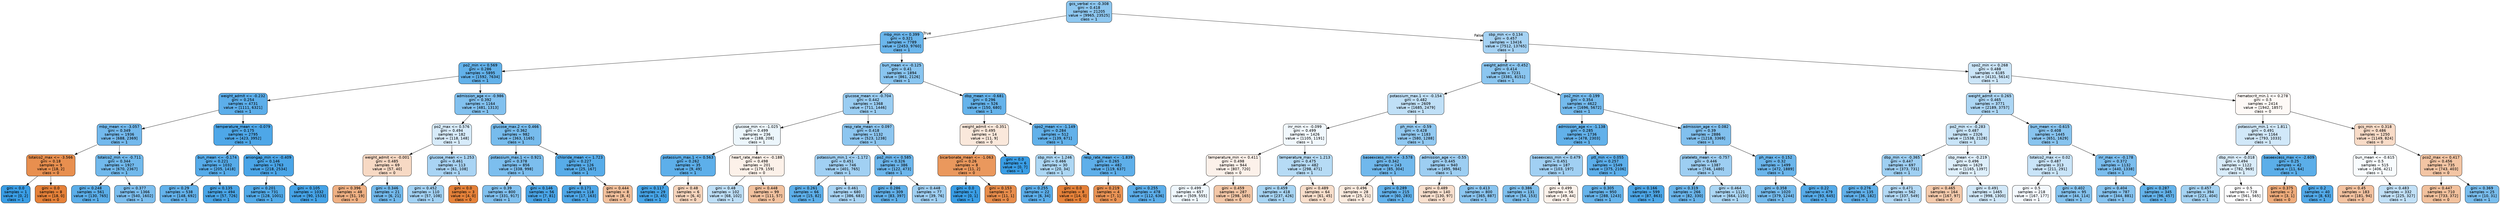 digraph Tree {
node [shape=box, style="filled, rounded", color="black", fontname="helvetica"] ;
edge [fontname="helvetica"] ;
0 [label="gcs_verbal <= -0.308\ngini = 0.418\nsamples = 21205\nvalue = [9965, 23525]\nclass = 1", fillcolor="#8dc7f0"] ;
1 [label="mbp_min <= 0.399\ngini = 0.321\nsamples = 7789\nvalue = [2453, 9760]\nclass = 1", fillcolor="#6bb6ec"] ;
0 -> 1 [labeldistance=2.5, labelangle=45, headlabel="True"] ;
2 [label="po2_min <= 0.569\ngini = 0.286\nsamples = 5895\nvalue = [1592, 7634]\nclass = 1", fillcolor="#62b1ea"] ;
1 -> 2 ;
3 [label="weight_admit <= -0.232\ngini = 0.254\nsamples = 4731\nvalue = [1111, 6321]\nclass = 1", fillcolor="#5caeea"] ;
2 -> 3 ;
4 [label="mbp_mean <= -3.057\ngini = 0.349\nsamples = 1936\nvalue = [688, 2369]\nclass = 1", fillcolor="#73b9ed"] ;
3 -> 4 ;
5 [label="totalco2_max <= -3.566\ngini = 0.18\nsamples = 9\nvalue = [18, 2]\nclass = 0", fillcolor="#e88f4f"] ;
4 -> 5 ;
6 [label="gini = 0.0\nsamples = 1\nvalue = [0, 2]\nclass = 1", fillcolor="#399de5"] ;
5 -> 6 ;
7 [label="gini = 0.0\nsamples = 8\nvalue = [18, 0]\nclass = 0", fillcolor="#e58139"] ;
5 -> 7 ;
8 [label="totalco2_min <= -0.711\ngini = 0.344\nsamples = 1927\nvalue = [670, 2367]\nclass = 1", fillcolor="#71b9ec"] ;
4 -> 8 ;
9 [label="gini = 0.248\nsamples = 561\nvalue = [130, 765]\nclass = 1", fillcolor="#5baee9"] ;
8 -> 9 ;
10 [label="gini = 0.377\nsamples = 1366\nvalue = [540, 1602]\nclass = 1", fillcolor="#7cbeee"] ;
8 -> 10 ;
11 [label="temperature_mean <= -0.079\ngini = 0.175\nsamples = 2795\nvalue = [423, 3952]\nclass = 1", fillcolor="#4ea7e8"] ;
3 -> 11 ;
12 [label="bun_mean <= -0.174\ngini = 0.221\nsamples = 1032\nvalue = [205, 1418]\nclass = 1", fillcolor="#56abe9"] ;
11 -> 12 ;
13 [label="gini = 0.29\nsamples = 538\nvalue = [148, 692]\nclass = 1", fillcolor="#63b2eb"] ;
12 -> 13 ;
14 [label="gini = 0.135\nsamples = 494\nvalue = [57, 726]\nclass = 1", fillcolor="#49a5e7"] ;
12 -> 14 ;
15 [label="aniongap_min <= -0.409\ngini = 0.146\nsamples = 1763\nvalue = [218, 2534]\nclass = 1", fillcolor="#4aa5e7"] ;
11 -> 15 ;
16 [label="gini = 0.201\nsamples = 731\nvalue = [128, 1001]\nclass = 1", fillcolor="#52aae8"] ;
15 -> 16 ;
17 [label="gini = 0.105\nsamples = 1032\nvalue = [90, 1533]\nclass = 1", fillcolor="#45a3e7"] ;
15 -> 17 ;
18 [label="admission_age <= -0.986\ngini = 0.392\nsamples = 1164\nvalue = [481, 1313]\nclass = 1", fillcolor="#82c1ef"] ;
2 -> 18 ;
19 [label="po2_max <= 0.576\ngini = 0.494\nsamples = 182\nvalue = [118, 148]\nclass = 1", fillcolor="#d7ebfa"] ;
18 -> 19 ;
20 [label="weight_admit <= -0.001\ngini = 0.485\nsamples = 69\nvalue = [57, 40]\nclass = 0", fillcolor="#f7d9c4"] ;
19 -> 20 ;
21 [label="gini = 0.396\nsamples = 48\nvalue = [51, 19]\nclass = 0", fillcolor="#efb083"] ;
20 -> 21 ;
22 [label="gini = 0.346\nsamples = 21\nvalue = [6, 21]\nclass = 1", fillcolor="#72b9ec"] ;
20 -> 22 ;
23 [label="glucose_mean <= 1.253\ngini = 0.461\nsamples = 113\nvalue = [61, 108]\nclass = 1", fillcolor="#a9d4f4"] ;
19 -> 23 ;
24 [label="gini = 0.452\nsamples = 110\nvalue = [57, 108]\nclass = 1", fillcolor="#a2d1f3"] ;
23 -> 24 ;
25 [label="gini = 0.0\nsamples = 3\nvalue = [4, 0]\nclass = 0", fillcolor="#e58139"] ;
23 -> 25 ;
26 [label="glucose_max.2 <= 0.466\ngini = 0.362\nsamples = 982\nvalue = [363, 1165]\nclass = 1", fillcolor="#77bced"] ;
18 -> 26 ;
27 [label="potassium_max.1 <= 0.921\ngini = 0.378\nsamples = 856\nvalue = [338, 998]\nclass = 1", fillcolor="#7cbeee"] ;
26 -> 27 ;
28 [label="gini = 0.39\nsamples = 800\nvalue = [331, 917]\nclass = 1", fillcolor="#80c0ee"] ;
27 -> 28 ;
29 [label="gini = 0.146\nsamples = 56\nvalue = [7, 81]\nclass = 1", fillcolor="#4aa5e7"] ;
27 -> 29 ;
30 [label="chloride_mean <= 1.723\ngini = 0.227\nsamples = 126\nvalue = [25, 167]\nclass = 1", fillcolor="#57ace9"] ;
26 -> 30 ;
31 [label="gini = 0.171\nsamples = 118\nvalue = [17, 163]\nclass = 1", fillcolor="#4ea7e8"] ;
30 -> 31 ;
32 [label="gini = 0.444\nsamples = 8\nvalue = [8, 4]\nclass = 0", fillcolor="#f2c09c"] ;
30 -> 32 ;
33 [label="bun_mean <= -0.125\ngini = 0.41\nsamples = 1894\nvalue = [861, 2126]\nclass = 1", fillcolor="#89c5f0"] ;
1 -> 33 ;
34 [label="glucose_mean <= -0.704\ngini = 0.442\nsamples = 1368\nvalue = [711, 1446]\nclass = 1", fillcolor="#9acdf2"] ;
33 -> 34 ;
35 [label="glucose_min <= -1.025\ngini = 0.499\nsamples = 236\nvalue = [188, 208]\nclass = 1", fillcolor="#ecf6fc"] ;
34 -> 35 ;
36 [label="potassium_max.1 <= 0.563\ngini = 0.262\nsamples = 35\nvalue = [9, 49]\nclass = 1", fillcolor="#5dafea"] ;
35 -> 36 ;
37 [label="gini = 0.117\nsamples = 29\nvalue = [3, 45]\nclass = 1", fillcolor="#46a4e7"] ;
36 -> 37 ;
38 [label="gini = 0.48\nsamples = 6\nvalue = [6, 4]\nclass = 0", fillcolor="#f6d5bd"] ;
36 -> 38 ;
39 [label="heart_rate_mean <= -0.188\ngini = 0.498\nsamples = 201\nvalue = [179, 159]\nclass = 0", fillcolor="#fcf1e9"] ;
35 -> 39 ;
40 [label="gini = 0.48\nsamples = 102\nvalue = [68, 102]\nclass = 1", fillcolor="#bddef6"] ;
39 -> 40 ;
41 [label="gini = 0.448\nsamples = 99\nvalue = [111, 57]\nclass = 0", fillcolor="#f2c29f"] ;
39 -> 41 ;
42 [label="resp_rate_mean <= 0.097\ngini = 0.418\nsamples = 1132\nvalue = [523, 1238]\nclass = 1", fillcolor="#8dc6f0"] ;
34 -> 42 ;
43 [label="potassium_min.1 <= -1.172\ngini = 0.451\nsamples = 746\nvalue = [401, 765]\nclass = 1", fillcolor="#a1d0f3"] ;
42 -> 43 ;
44 [label="gini = 0.261\nsamples = 66\nvalue = [15, 82]\nclass = 1", fillcolor="#5dafea"] ;
43 -> 44 ;
45 [label="gini = 0.461\nsamples = 680\nvalue = [386, 683]\nclass = 1", fillcolor="#a9d4f4"] ;
43 -> 45 ;
46 [label="po2_min <= 0.585\ngini = 0.326\nsamples = 386\nvalue = [122, 473]\nclass = 1", fillcolor="#6cb6ec"] ;
42 -> 46 ;
47 [label="gini = 0.286\nsamples = 309\nvalue = [83, 397]\nclass = 1", fillcolor="#62b1ea"] ;
46 -> 47 ;
48 [label="gini = 0.448\nsamples = 77\nvalue = [39, 76]\nclass = 1", fillcolor="#9fcff2"] ;
46 -> 48 ;
49 [label="dbp_mean <= -0.681\ngini = 0.296\nsamples = 526\nvalue = [150, 680]\nclass = 1", fillcolor="#65b3eb"] ;
33 -> 49 ;
50 [label="weight_admit <= -0.351\ngini = 0.495\nsamples = 14\nvalue = [11, 9]\nclass = 0", fillcolor="#fae8db"] ;
49 -> 50 ;
51 [label="bicarbonate_mean <= -1.063\ngini = 0.26\nsamples = 8\nvalue = [11, 2]\nclass = 0", fillcolor="#ea985d"] ;
50 -> 51 ;
52 [label="gini = 0.0\nsamples = 1\nvalue = [0, 1]\nclass = 1", fillcolor="#399de5"] ;
51 -> 52 ;
53 [label="gini = 0.153\nsamples = 7\nvalue = [11, 1]\nclass = 0", fillcolor="#e78c4b"] ;
51 -> 53 ;
54 [label="gini = 0.0\nsamples = 6\nvalue = [0, 7]\nclass = 1", fillcolor="#399de5"] ;
50 -> 54 ;
55 [label="spo2_mean <= -1.149\ngini = 0.284\nsamples = 512\nvalue = [139, 671]\nclass = 1", fillcolor="#62b1ea"] ;
49 -> 55 ;
56 [label="sbp_min <= 1.246\ngini = 0.466\nsamples = 30\nvalue = [20, 34]\nclass = 1", fillcolor="#add7f4"] ;
55 -> 56 ;
57 [label="gini = 0.255\nsamples = 22\nvalue = [6, 34]\nclass = 1", fillcolor="#5caeea"] ;
56 -> 57 ;
58 [label="gini = 0.0\nsamples = 8\nvalue = [14, 0]\nclass = 0", fillcolor="#e58139"] ;
56 -> 58 ;
59 [label="resp_rate_mean <= -1.839\ngini = 0.265\nsamples = 482\nvalue = [119, 637]\nclass = 1", fillcolor="#5eafea"] ;
55 -> 59 ;
60 [label="gini = 0.219\nsamples = 4\nvalue = [7, 1]\nclass = 0", fillcolor="#e99355"] ;
59 -> 60 ;
61 [label="gini = 0.255\nsamples = 478\nvalue = [112, 636]\nclass = 1", fillcolor="#5caeea"] ;
59 -> 61 ;
62 [label="sbp_min <= 0.134\ngini = 0.457\nsamples = 13416\nvalue = [7512, 13765]\nclass = 1", fillcolor="#a5d2f3"] ;
0 -> 62 [labeldistance=2.5, labelangle=-45, headlabel="False"] ;
63 [label="weight_admit <= -0.452\ngini = 0.414\nsamples = 7231\nvalue = [3381, 8151]\nclass = 1", fillcolor="#8bc6f0"] ;
62 -> 63 ;
64 [label="potassium_max.1 <= -0.154\ngini = 0.482\nsamples = 2609\nvalue = [1685, 2479]\nclass = 1", fillcolor="#c0e0f7"] ;
63 -> 64 ;
65 [label="inr_min <= -0.099\ngini = 0.499\nsamples = 1426\nvalue = [1105, 1191]\nclass = 1", fillcolor="#f1f8fd"] ;
64 -> 65 ;
66 [label="temperature_min <= 0.411\ngini = 0.498\nsamples = 944\nvalue = [807, 720]\nclass = 0", fillcolor="#fcf1ea"] ;
65 -> 66 ;
67 [label="gini = 0.499\nsamples = 657\nvalue = [509, 555]\nclass = 1", fillcolor="#eff7fd"] ;
66 -> 67 ;
68 [label="gini = 0.459\nsamples = 287\nvalue = [298, 165]\nclass = 0", fillcolor="#f3c7a7"] ;
66 -> 68 ;
69 [label="temperature_max <= 1.213\ngini = 0.475\nsamples = 482\nvalue = [298, 471]\nclass = 1", fillcolor="#b6dbf5"] ;
65 -> 69 ;
70 [label="gini = 0.459\nsamples = 418\nvalue = [237, 426]\nclass = 1", fillcolor="#a7d4f3"] ;
69 -> 70 ;
71 [label="gini = 0.489\nsamples = 64\nvalue = [61, 45]\nclass = 0", fillcolor="#f8decb"] ;
69 -> 71 ;
72 [label="ph_min <= -0.59\ngini = 0.428\nsamples = 1183\nvalue = [580, 1288]\nclass = 1", fillcolor="#92c9f1"] ;
64 -> 72 ;
73 [label="baseexcess_min <= -3.578\ngini = 0.342\nsamples = 243\nvalue = [85, 304]\nclass = 1", fillcolor="#70b8ec"] ;
72 -> 73 ;
74 [label="gini = 0.496\nsamples = 28\nvalue = [25, 21]\nclass = 0", fillcolor="#fbebdf"] ;
73 -> 74 ;
75 [label="gini = 0.289\nsamples = 215\nvalue = [60, 283]\nclass = 1", fillcolor="#63b2eb"] ;
73 -> 75 ;
76 [label="admission_age <= -0.55\ngini = 0.445\nsamples = 940\nvalue = [495, 984]\nclass = 1", fillcolor="#9dcef2"] ;
72 -> 76 ;
77 [label="gini = 0.489\nsamples = 140\nvalue = [130, 97]\nclass = 0", fillcolor="#f8dfcd"] ;
76 -> 77 ;
78 [label="gini = 0.413\nsamples = 800\nvalue = [365, 887]\nclass = 1", fillcolor="#8ac5f0"] ;
76 -> 78 ;
79 [label="po2_min <= -0.199\ngini = 0.354\nsamples = 4622\nvalue = [1696, 5672]\nclass = 1", fillcolor="#74baed"] ;
63 -> 79 ;
80 [label="admission_age <= -1.138\ngini = 0.285\nsamples = 1736\nvalue = [478, 2303]\nclass = 1", fillcolor="#62b1ea"] ;
79 -> 80 ;
81 [label="baseexcess_min <= 0.479\ngini = 0.451\nsamples = 187\nvalue = [103, 197]\nclass = 1", fillcolor="#a1d0f3"] ;
80 -> 81 ;
82 [label="gini = 0.386\nsamples = 131\nvalue = [54, 153]\nclass = 1", fillcolor="#7fc0ee"] ;
81 -> 82 ;
83 [label="gini = 0.499\nsamples = 56\nvalue = [49, 44]\nclass = 0", fillcolor="#fcf2eb"] ;
81 -> 83 ;
84 [label="ptt_min <= 0.055\ngini = 0.257\nsamples = 1549\nvalue = [375, 2106]\nclass = 1", fillcolor="#5caeea"] ;
80 -> 84 ;
85 [label="gini = 0.305\nsamples = 950\nvalue = [288, 1243]\nclass = 1", fillcolor="#67b4eb"] ;
84 -> 85 ;
86 [label="gini = 0.166\nsamples = 599\nvalue = [87, 863]\nclass = 1", fillcolor="#4da7e8"] ;
84 -> 86 ;
87 [label="admission_age <= 0.082\ngini = 0.39\nsamples = 2886\nvalue = [1218, 3369]\nclass = 1", fillcolor="#81c0ee"] ;
79 -> 87 ;
88 [label="platelets_mean <= -0.757\ngini = 0.446\nsamples = 1387\nvalue = [746, 1480]\nclass = 1", fillcolor="#9dcef2"] ;
87 -> 88 ;
89 [label="gini = 0.319\nsamples = 266\nvalue = [82, 330]\nclass = 1", fillcolor="#6ab5eb"] ;
88 -> 89 ;
90 [label="gini = 0.464\nsamples = 1121\nvalue = [664, 1150]\nclass = 1", fillcolor="#abd6f4"] ;
88 -> 90 ;
91 [label="ph_max <= 0.152\ngini = 0.32\nsamples = 1499\nvalue = [472, 1889]\nclass = 1", fillcolor="#6ab5eb"] ;
87 -> 91 ;
92 [label="gini = 0.358\nsamples = 1020\nvalue = [379, 1244]\nclass = 1", fillcolor="#75bbed"] ;
91 -> 92 ;
93 [label="gini = 0.22\nsamples = 479\nvalue = [93, 645]\nclass = 1", fillcolor="#56abe9"] ;
91 -> 93 ;
94 [label="spo2_min <= 0.268\ngini = 0.488\nsamples = 6185\nvalue = [4131, 5614]\nclass = 1", fillcolor="#cbe5f8"] ;
62 -> 94 ;
95 [label="weight_admit <= 0.265\ngini = 0.465\nsamples = 3771\nvalue = [2189, 3757]\nclass = 1", fillcolor="#acd6f4"] ;
94 -> 95 ;
96 [label="po2_min <= -0.283\ngini = 0.487\nsamples = 2326\nvalue = [1538, 2128]\nclass = 1", fillcolor="#c8e4f8"] ;
95 -> 96 ;
97 [label="dbp_min <= -0.365\ngini = 0.447\nsamples = 697\nvalue = [373, 731]\nclass = 1", fillcolor="#9ecff2"] ;
96 -> 97 ;
98 [label="gini = 0.276\nsamples = 135\nvalue = [36, 182]\nclass = 1", fillcolor="#60b0ea"] ;
97 -> 98 ;
99 [label="gini = 0.471\nsamples = 562\nvalue = [337, 549]\nclass = 1", fillcolor="#b3d9f5"] ;
97 -> 99 ;
100 [label="sbp_mean <= -0.219\ngini = 0.496\nsamples = 1629\nvalue = [1165, 1397]\nclass = 1", fillcolor="#deeffb"] ;
96 -> 100 ;
101 [label="gini = 0.465\nsamples = 164\nvalue = [167, 97]\nclass = 0", fillcolor="#f4caac"] ;
100 -> 101 ;
102 [label="gini = 0.491\nsamples = 1465\nvalue = [998, 1300]\nclass = 1", fillcolor="#d1e8f9"] ;
100 -> 102 ;
103 [label="bun_mean <= -0.615\ngini = 0.408\nsamples = 1445\nvalue = [651, 1629]\nclass = 1", fillcolor="#88c4ef"] ;
95 -> 103 ;
104 [label="totalco2_max <= 0.02\ngini = 0.487\nsamples = 313\nvalue = [211, 291]\nclass = 1", fillcolor="#c9e4f8"] ;
103 -> 104 ;
105 [label="gini = 0.5\nsamples = 218\nvalue = [167, 177]\nclass = 1", fillcolor="#f4f9fe"] ;
104 -> 105 ;
106 [label="gini = 0.402\nsamples = 95\nvalue = [44, 114]\nclass = 1", fillcolor="#85c3ef"] ;
104 -> 106 ;
107 [label="inr_max <= -0.178\ngini = 0.372\nsamples = 1132\nvalue = [440, 1338]\nclass = 1", fillcolor="#7abdee"] ;
103 -> 107 ;
108 [label="gini = 0.404\nsamples = 787\nvalue = [344, 881]\nclass = 1", fillcolor="#86c3ef"] ;
107 -> 108 ;
109 [label="gini = 0.287\nsamples = 345\nvalue = [96, 457]\nclass = 1", fillcolor="#63b2ea"] ;
107 -> 109 ;
110 [label="hematocrit_min.1 <= 0.278\ngini = 0.5\nsamples = 2414\nvalue = [1942, 1857]\nclass = 0", fillcolor="#fef9f6"] ;
94 -> 110 ;
111 [label="potassium_min.1 <= 1.811\ngini = 0.491\nsamples = 1164\nvalue = [793, 1033]\nclass = 1", fillcolor="#d1e8f9"] ;
110 -> 111 ;
112 [label="dbp_min <= -0.018\ngini = 0.494\nsamples = 1122\nvalue = [782, 969]\nclass = 1", fillcolor="#d9ecfa"] ;
111 -> 112 ;
113 [label="gini = 0.457\nsamples = 394\nvalue = [221, 404]\nclass = 1", fillcolor="#a5d3f3"] ;
112 -> 113 ;
114 [label="gini = 0.5\nsamples = 728\nvalue = [561, 565]\nclass = 1", fillcolor="#fefeff"] ;
112 -> 114 ;
115 [label="baseexcess_max <= -2.609\ngini = 0.25\nsamples = 42\nvalue = [11, 64]\nclass = 1", fillcolor="#5baee9"] ;
111 -> 115 ;
116 [label="gini = 0.375\nsamples = 2\nvalue = [3, 1]\nclass = 0", fillcolor="#eeab7b"] ;
115 -> 116 ;
117 [label="gini = 0.2\nsamples = 40\nvalue = [8, 63]\nclass = 1", fillcolor="#52a9e8"] ;
115 -> 117 ;
118 [label="gcs_min <= 0.318\ngini = 0.486\nsamples = 1250\nvalue = [1149, 824]\nclass = 0", fillcolor="#f8dbc7"] ;
110 -> 118 ;
119 [label="bun_mean <= -0.615\ngini = 0.5\nsamples = 515\nvalue = [406, 421]\nclass = 1", fillcolor="#f8fcfe"] ;
118 -> 119 ;
120 [label="gini = 0.45\nsamples = 183\nvalue = [181, 94]\nclass = 0", fillcolor="#f3c2a0"] ;
119 -> 120 ;
121 [label="gini = 0.483\nsamples = 332\nvalue = [225, 327]\nclass = 1", fillcolor="#c1e0f7"] ;
119 -> 121 ;
122 [label="pco2_max <= 0.417\ngini = 0.456\nsamples = 735\nvalue = [743, 403]\nclass = 0", fillcolor="#f3c5a4"] ;
118 -> 122 ;
123 [label="gini = 0.447\nsamples = 710\nvalue = [733, 372]\nclass = 0", fillcolor="#f2c19d"] ;
122 -> 123 ;
124 [label="gini = 0.369\nsamples = 25\nvalue = [10, 31]\nclass = 1", fillcolor="#79bded"] ;
122 -> 124 ;
}